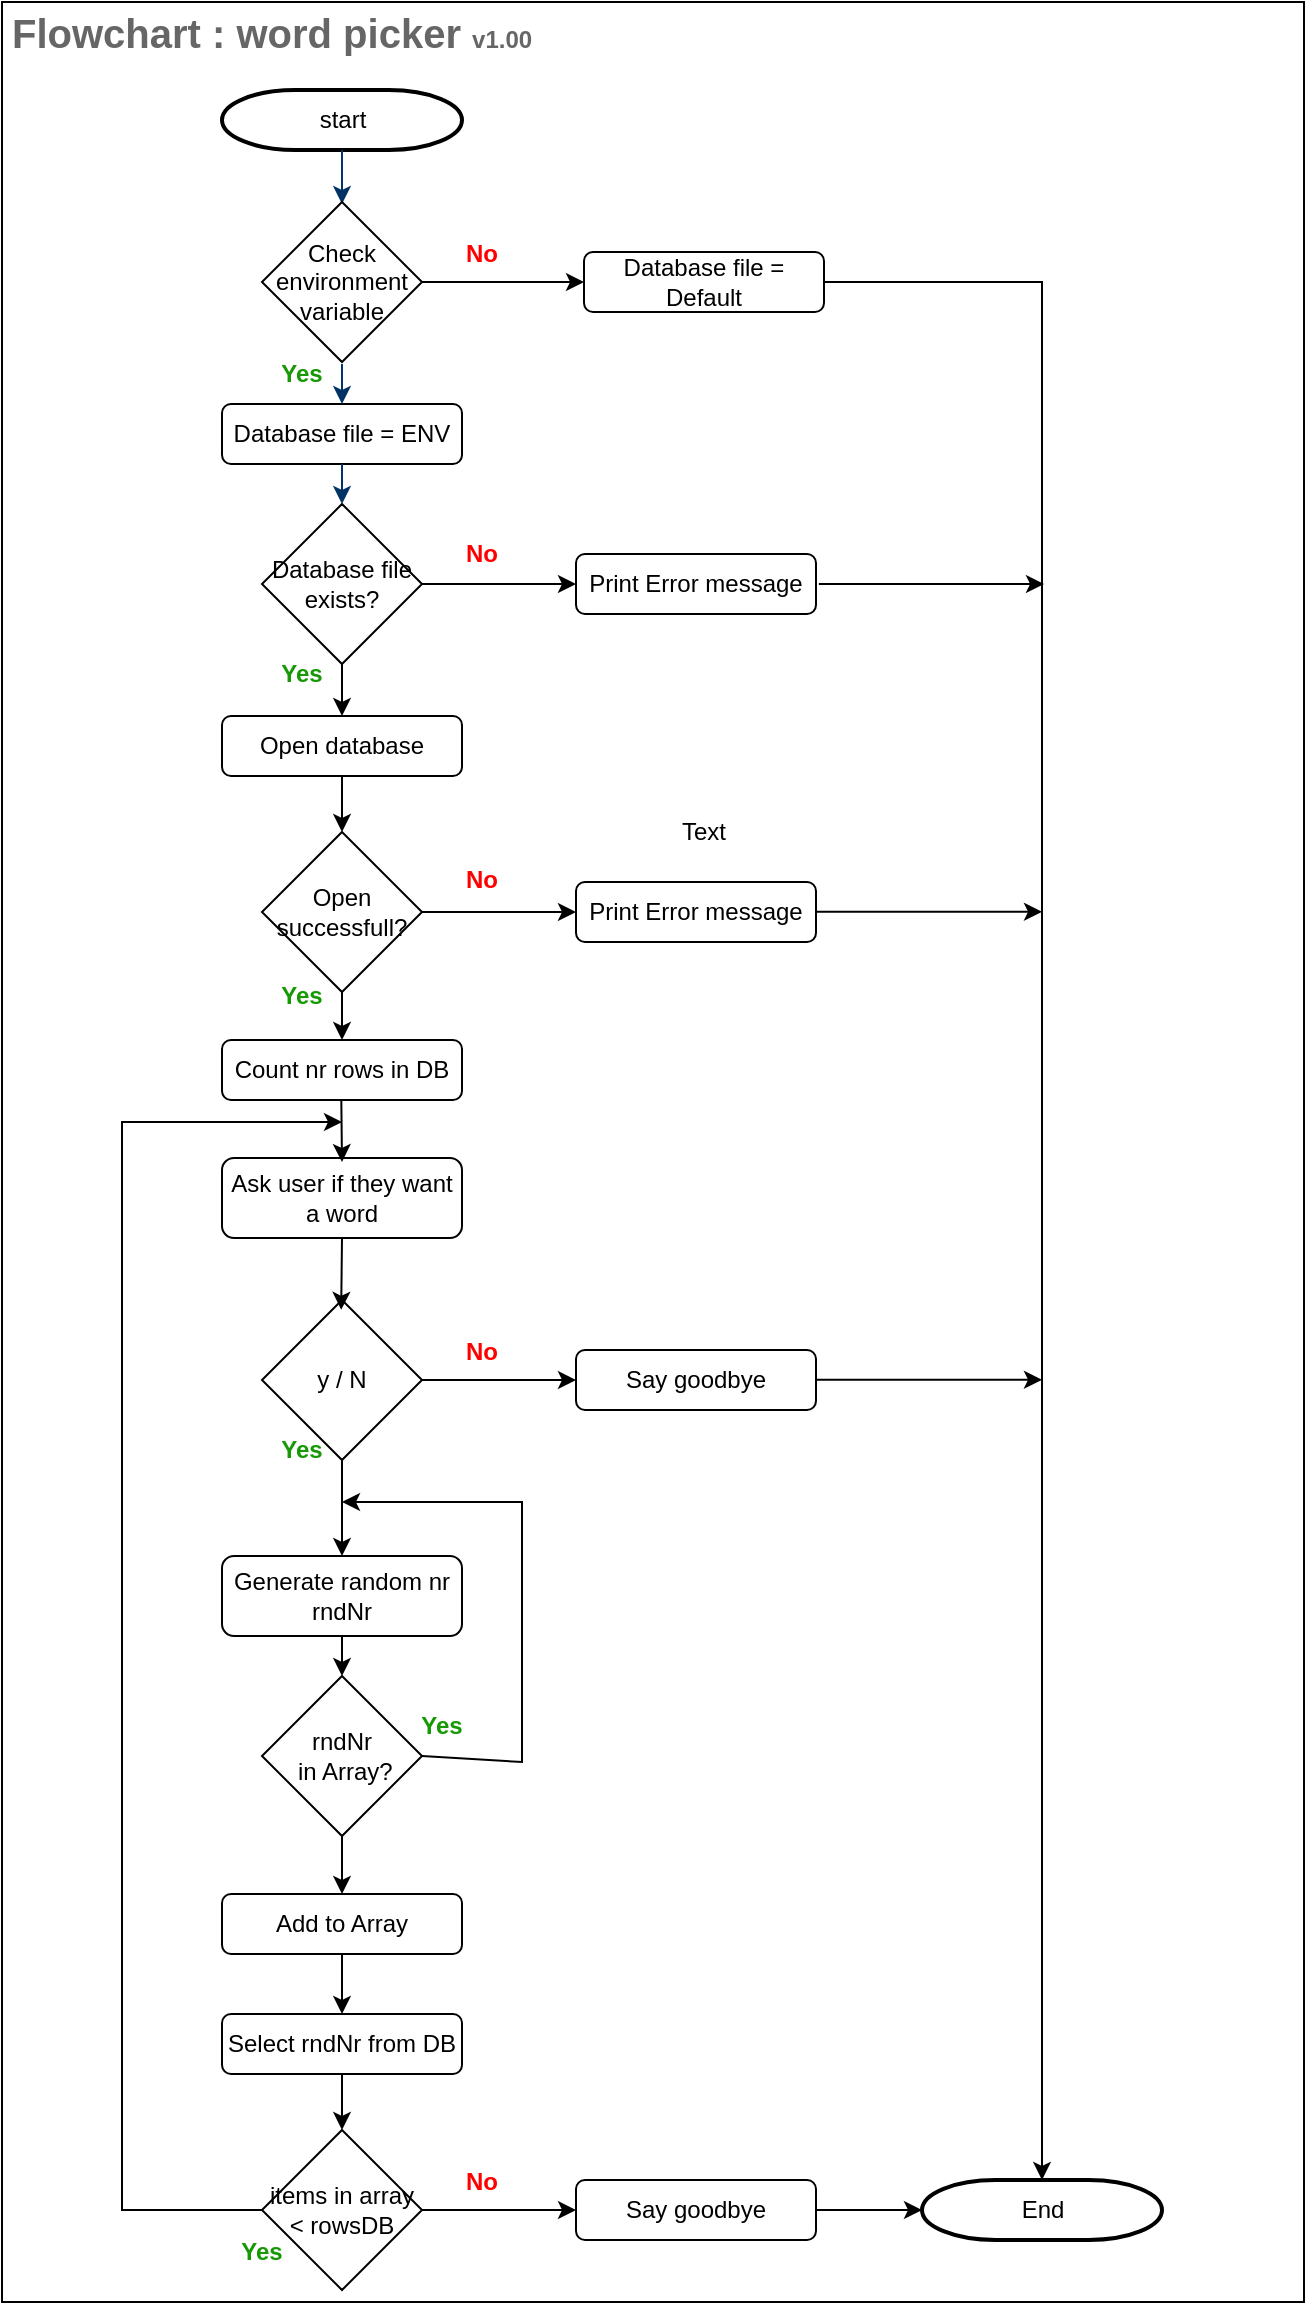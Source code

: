 <mxfile version="22.1.2" type="device">
  <diagram id="6a731a19-8d31-9384-78a2-239565b7b9f0" name="Page-1">
    <mxGraphModel dx="810" dy="473" grid="1" gridSize="10" guides="1" tooltips="1" connect="1" arrows="1" fold="1" page="1" pageScale="1" pageWidth="827" pageHeight="1169" background="none" math="0" shadow="0">
      <root>
        <mxCell id="0" />
        <mxCell id="1" parent="0" />
        <mxCell id="4j2DN5LJYeAY7rgg3D23-122" value="" style="rounded=0;whiteSpace=wrap;html=1;" vertex="1" parent="1">
          <mxGeometry x="109" y="10" width="651" height="1150" as="geometry" />
        </mxCell>
        <mxCell id="2" value="start" style="shape=mxgraph.flowchart.terminator;strokeWidth=2;gradientColor=none;gradientDirection=north;fontStyle=0;html=1;" parent="1" vertex="1">
          <mxGeometry x="219" y="54" width="120" height="30" as="geometry" />
        </mxCell>
        <mxCell id="7" style="fontStyle=1;strokeColor=#003366;strokeWidth=1;html=1;" parent="1" source="2" edge="1">
          <mxGeometry relative="1" as="geometry">
            <mxPoint x="279" y="111" as="targetPoint" />
          </mxGeometry>
        </mxCell>
        <mxCell id="4j2DN5LJYeAY7rgg3D23-55" value="Check environment variable" style="rhombus;whiteSpace=wrap;html=1;" vertex="1" parent="1">
          <mxGeometry x="239" y="110" width="80" height="80" as="geometry" />
        </mxCell>
        <mxCell id="4j2DN5LJYeAY7rgg3D23-58" value="Database file exists?" style="rhombus;whiteSpace=wrap;html=1;" vertex="1" parent="1">
          <mxGeometry x="239" y="261" width="80" height="80" as="geometry" />
        </mxCell>
        <mxCell id="4j2DN5LJYeAY7rgg3D23-62" value="Open successfull?" style="rhombus;whiteSpace=wrap;html=1;" vertex="1" parent="1">
          <mxGeometry x="239" y="425" width="80" height="80" as="geometry" />
        </mxCell>
        <mxCell id="4j2DN5LJYeAY7rgg3D23-64" value="Count nr rows in DB" style="rounded=1;whiteSpace=wrap;html=1;" vertex="1" parent="1">
          <mxGeometry x="219" y="529" width="120" height="30" as="geometry" />
        </mxCell>
        <mxCell id="4j2DN5LJYeAY7rgg3D23-66" value="Generate random nr&lt;br&gt;rndNr" style="rounded=1;whiteSpace=wrap;html=1;" vertex="1" parent="1">
          <mxGeometry x="219" y="787" width="120" height="40" as="geometry" />
        </mxCell>
        <mxCell id="4j2DN5LJYeAY7rgg3D23-67" value="rndNr&lt;br&gt;&amp;nbsp;in Array?" style="rhombus;whiteSpace=wrap;html=1;" vertex="1" parent="1">
          <mxGeometry x="239" y="847" width="80" height="80" as="geometry" />
        </mxCell>
        <mxCell id="4j2DN5LJYeAY7rgg3D23-68" value="Add to Array" style="rounded=1;whiteSpace=wrap;html=1;" vertex="1" parent="1">
          <mxGeometry x="219" y="956" width="120" height="30" as="geometry" />
        </mxCell>
        <mxCell id="4j2DN5LJYeAY7rgg3D23-69" value="Select rndNr from DB" style="rounded=1;whiteSpace=wrap;html=1;" vertex="1" parent="1">
          <mxGeometry x="219" y="1016" width="120" height="30" as="geometry" />
        </mxCell>
        <mxCell id="4j2DN5LJYeAY7rgg3D23-70" value="Ask user if they want a word" style="rounded=1;whiteSpace=wrap;html=1;" vertex="1" parent="1">
          <mxGeometry x="219" y="588" width="120" height="40" as="geometry" />
        </mxCell>
        <mxCell id="4j2DN5LJYeAY7rgg3D23-71" value="y / N" style="rhombus;whiteSpace=wrap;html=1;" vertex="1" parent="1">
          <mxGeometry x="239" y="659" width="80" height="80" as="geometry" />
        </mxCell>
        <mxCell id="4j2DN5LJYeAY7rgg3D23-72" value="items in array &amp;lt; rowsDB" style="rhombus;whiteSpace=wrap;html=1;" vertex="1" parent="1">
          <mxGeometry x="239" y="1074" width="80" height="80" as="geometry" />
        </mxCell>
        <mxCell id="4j2DN5LJYeAY7rgg3D23-73" value="Open database" style="rounded=1;whiteSpace=wrap;html=1;" vertex="1" parent="1">
          <mxGeometry x="219" y="367" width="120" height="30" as="geometry" />
        </mxCell>
        <mxCell id="4j2DN5LJYeAY7rgg3D23-74" value="Database file = ENV" style="rounded=1;whiteSpace=wrap;html=1;" vertex="1" parent="1">
          <mxGeometry x="219" y="211" width="120" height="30" as="geometry" />
        </mxCell>
        <mxCell id="4j2DN5LJYeAY7rgg3D23-75" value="Database file = Default" style="rounded=1;whiteSpace=wrap;html=1;" vertex="1" parent="1">
          <mxGeometry x="400" y="135" width="120" height="30" as="geometry" />
        </mxCell>
        <mxCell id="4j2DN5LJYeAY7rgg3D23-77" value="Say goodbye" style="rounded=1;whiteSpace=wrap;html=1;" vertex="1" parent="1">
          <mxGeometry x="396" y="684" width="120" height="30" as="geometry" />
        </mxCell>
        <mxCell id="4j2DN5LJYeAY7rgg3D23-78" value="Print Error message" style="rounded=1;whiteSpace=wrap;html=1;" vertex="1" parent="1">
          <mxGeometry x="396" y="286" width="120" height="30" as="geometry" />
        </mxCell>
        <mxCell id="4j2DN5LJYeAY7rgg3D23-79" value="Print Error message" style="rounded=1;whiteSpace=wrap;html=1;" vertex="1" parent="1">
          <mxGeometry x="396" y="450" width="120" height="30" as="geometry" />
        </mxCell>
        <mxCell id="4j2DN5LJYeAY7rgg3D23-80" value="" style="endArrow=classic;html=1;rounded=0;exitX=0.5;exitY=1;exitDx=0;exitDy=0;entryX=0.5;entryY=0;entryDx=0;entryDy=0;" edge="1" parent="1" source="4j2DN5LJYeAY7rgg3D23-58" target="4j2DN5LJYeAY7rgg3D23-73">
          <mxGeometry width="50" height="50" relative="1" as="geometry">
            <mxPoint x="689" y="430" as="sourcePoint" />
            <mxPoint x="739" y="380" as="targetPoint" />
          </mxGeometry>
        </mxCell>
        <mxCell id="4j2DN5LJYeAY7rgg3D23-81" value="" style="endArrow=classic;html=1;rounded=0;exitX=0.5;exitY=1;exitDx=0;exitDy=0;entryX=0.5;entryY=0;entryDx=0;entryDy=0;" edge="1" parent="1" source="4j2DN5LJYeAY7rgg3D23-73" target="4j2DN5LJYeAY7rgg3D23-62">
          <mxGeometry width="50" height="50" relative="1" as="geometry">
            <mxPoint x="289" y="340" as="sourcePoint" />
            <mxPoint x="289" y="380" as="targetPoint" />
          </mxGeometry>
        </mxCell>
        <mxCell id="4j2DN5LJYeAY7rgg3D23-82" value="" style="endArrow=classic;html=1;rounded=0;exitX=0.5;exitY=1;exitDx=0;exitDy=0;entryX=0.5;entryY=0;entryDx=0;entryDy=0;" edge="1" parent="1" source="4j2DN5LJYeAY7rgg3D23-62" target="4j2DN5LJYeAY7rgg3D23-64">
          <mxGeometry width="50" height="50" relative="1" as="geometry">
            <mxPoint x="299" y="350" as="sourcePoint" />
            <mxPoint x="299" y="390" as="targetPoint" />
          </mxGeometry>
        </mxCell>
        <mxCell id="4j2DN5LJYeAY7rgg3D23-83" value="" style="endArrow=classic;html=1;rounded=0;exitX=0.5;exitY=1;exitDx=0;exitDy=0;" edge="1" parent="1">
          <mxGeometry width="50" height="50" relative="1" as="geometry">
            <mxPoint x="278.66" y="559" as="sourcePoint" />
            <mxPoint x="279" y="590" as="targetPoint" />
          </mxGeometry>
        </mxCell>
        <mxCell id="4j2DN5LJYeAY7rgg3D23-84" value="" style="endArrow=classic;html=1;rounded=0;exitX=0.5;exitY=1;exitDx=0;exitDy=0;entryX=0.495;entryY=0.061;entryDx=0;entryDy=0;entryPerimeter=0;" edge="1" parent="1" source="4j2DN5LJYeAY7rgg3D23-70" target="4j2DN5LJYeAY7rgg3D23-71">
          <mxGeometry width="50" height="50" relative="1" as="geometry">
            <mxPoint x="299" y="420" as="sourcePoint" />
            <mxPoint x="299" y="470" as="targetPoint" />
          </mxGeometry>
        </mxCell>
        <mxCell id="4j2DN5LJYeAY7rgg3D23-85" style="fontStyle=1;strokeColor=#003366;strokeWidth=1;html=1;entryX=0.5;entryY=0;entryDx=0;entryDy=0;" edge="1" parent="1" target="4j2DN5LJYeAY7rgg3D23-74">
          <mxGeometry relative="1" as="geometry">
            <mxPoint x="279" y="191" as="sourcePoint" />
            <mxPoint x="289" y="121" as="targetPoint" />
          </mxGeometry>
        </mxCell>
        <mxCell id="4j2DN5LJYeAY7rgg3D23-86" style="fontStyle=1;strokeColor=#003366;strokeWidth=1;html=1;exitX=0.5;exitY=1;exitDx=0;exitDy=0;" edge="1" parent="1" source="4j2DN5LJYeAY7rgg3D23-74" target="4j2DN5LJYeAY7rgg3D23-58">
          <mxGeometry relative="1" as="geometry">
            <mxPoint x="349" y="220" as="sourcePoint" />
            <mxPoint x="349" y="260" as="targetPoint" />
          </mxGeometry>
        </mxCell>
        <mxCell id="4j2DN5LJYeAY7rgg3D23-88" value="" style="endArrow=classic;html=1;rounded=0;entryX=0.5;entryY=0;entryDx=0;entryDy=0;" edge="1" parent="1" target="4j2DN5LJYeAY7rgg3D23-66">
          <mxGeometry width="50" height="50" relative="1" as="geometry">
            <mxPoint x="279" y="739" as="sourcePoint" />
            <mxPoint x="279" y="759" as="targetPoint" />
          </mxGeometry>
        </mxCell>
        <mxCell id="4j2DN5LJYeAY7rgg3D23-89" value="" style="endArrow=classic;html=1;rounded=0;exitX=1;exitY=0.5;exitDx=0;exitDy=0;entryX=0;entryY=0.5;entryDx=0;entryDy=0;" edge="1" parent="1" source="4j2DN5LJYeAY7rgg3D23-62" target="4j2DN5LJYeAY7rgg3D23-79">
          <mxGeometry width="50" height="50" relative="1" as="geometry">
            <mxPoint x="298.66" y="580" as="sourcePoint" />
            <mxPoint x="299" y="625" as="targetPoint" />
          </mxGeometry>
        </mxCell>
        <mxCell id="4j2DN5LJYeAY7rgg3D23-90" value="" style="endArrow=classic;html=1;rounded=0;exitX=1;exitY=0.5;exitDx=0;exitDy=0;entryX=0;entryY=0.5;entryDx=0;entryDy=0;" edge="1" parent="1" source="4j2DN5LJYeAY7rgg3D23-71" target="4j2DN5LJYeAY7rgg3D23-77">
          <mxGeometry width="50" height="50" relative="1" as="geometry">
            <mxPoint x="329" y="459" as="sourcePoint" />
            <mxPoint x="372" y="459" as="targetPoint" />
          </mxGeometry>
        </mxCell>
        <mxCell id="4j2DN5LJYeAY7rgg3D23-91" value="" style="endArrow=classic;html=1;rounded=0;exitX=0.5;exitY=1;exitDx=0;exitDy=0;entryX=0.5;entryY=0;entryDx=0;entryDy=0;" edge="1" parent="1" source="4j2DN5LJYeAY7rgg3D23-66" target="4j2DN5LJYeAY7rgg3D23-67">
          <mxGeometry width="50" height="50" relative="1" as="geometry">
            <mxPoint x="399" y="897" as="sourcePoint" />
            <mxPoint x="449" y="847" as="targetPoint" />
          </mxGeometry>
        </mxCell>
        <mxCell id="4j2DN5LJYeAY7rgg3D23-92" value="" style="endArrow=classic;html=1;rounded=0;exitX=0.5;exitY=1;exitDx=0;exitDy=0;entryX=0.5;entryY=0;entryDx=0;entryDy=0;" edge="1" parent="1" source="4j2DN5LJYeAY7rgg3D23-67" target="4j2DN5LJYeAY7rgg3D23-68">
          <mxGeometry width="50" height="50" relative="1" as="geometry">
            <mxPoint x="399" y="910" as="sourcePoint" />
            <mxPoint x="449" y="860" as="targetPoint" />
          </mxGeometry>
        </mxCell>
        <mxCell id="4j2DN5LJYeAY7rgg3D23-93" value="" style="endArrow=classic;html=1;rounded=0;exitX=0.5;exitY=1;exitDx=0;exitDy=0;entryX=0.5;entryY=0;entryDx=0;entryDy=0;" edge="1" parent="1" source="4j2DN5LJYeAY7rgg3D23-68" target="4j2DN5LJYeAY7rgg3D23-69">
          <mxGeometry width="50" height="50" relative="1" as="geometry">
            <mxPoint x="399" y="910" as="sourcePoint" />
            <mxPoint x="449" y="860" as="targetPoint" />
          </mxGeometry>
        </mxCell>
        <mxCell id="4j2DN5LJYeAY7rgg3D23-94" value="" style="endArrow=classic;html=1;rounded=0;exitX=0.5;exitY=1;exitDx=0;exitDy=0;entryX=0.5;entryY=0;entryDx=0;entryDy=0;" edge="1" parent="1" source="4j2DN5LJYeAY7rgg3D23-69" target="4j2DN5LJYeAY7rgg3D23-72">
          <mxGeometry width="50" height="50" relative="1" as="geometry">
            <mxPoint x="399" y="910" as="sourcePoint" />
            <mxPoint x="449" y="860" as="targetPoint" />
          </mxGeometry>
        </mxCell>
        <mxCell id="4j2DN5LJYeAY7rgg3D23-95" value="" style="endArrow=classic;html=1;rounded=0;exitX=0;exitY=0.5;exitDx=0;exitDy=0;" edge="1" parent="1" source="4j2DN5LJYeAY7rgg3D23-72">
          <mxGeometry width="50" height="50" relative="1" as="geometry">
            <mxPoint x="399" y="1050" as="sourcePoint" />
            <mxPoint x="279" y="570" as="targetPoint" />
            <Array as="points">
              <mxPoint x="169" y="1114" />
              <mxPoint x="169" y="700" />
              <mxPoint x="169" y="570" />
            </Array>
          </mxGeometry>
        </mxCell>
        <mxCell id="4j2DN5LJYeAY7rgg3D23-96" value="" style="endArrow=classic;html=1;rounded=0;exitX=1;exitY=0.5;exitDx=0;exitDy=0;" edge="1" parent="1" source="4j2DN5LJYeAY7rgg3D23-67">
          <mxGeometry width="50" height="50" relative="1" as="geometry">
            <mxPoint x="319" y="870" as="sourcePoint" />
            <mxPoint x="279" y="760" as="targetPoint" />
            <Array as="points">
              <mxPoint x="369" y="890" />
              <mxPoint x="369" y="760" />
            </Array>
          </mxGeometry>
        </mxCell>
        <mxCell id="4j2DN5LJYeAY7rgg3D23-97" value="Say goodbye" style="rounded=1;whiteSpace=wrap;html=1;" vertex="1" parent="1">
          <mxGeometry x="396" y="1099" width="120" height="30" as="geometry" />
        </mxCell>
        <mxCell id="4j2DN5LJYeAY7rgg3D23-98" value="" style="endArrow=classic;html=1;rounded=0;exitX=1;exitY=0.5;exitDx=0;exitDy=0;entryX=0;entryY=0.5;entryDx=0;entryDy=0;" edge="1" parent="1" target="4j2DN5LJYeAY7rgg3D23-97" source="4j2DN5LJYeAY7rgg3D23-72">
          <mxGeometry width="50" height="50" relative="1" as="geometry">
            <mxPoint x="319" y="1120" as="sourcePoint" />
            <mxPoint x="372" y="880" as="targetPoint" />
          </mxGeometry>
        </mxCell>
        <mxCell id="4j2DN5LJYeAY7rgg3D23-99" value="" style="endArrow=classic;html=1;rounded=0;exitX=1;exitY=0.5;exitDx=0;exitDy=0;entryX=0;entryY=0.5;entryDx=0;entryDy=0;" edge="1" parent="1" source="4j2DN5LJYeAY7rgg3D23-58" target="4j2DN5LJYeAY7rgg3D23-78">
          <mxGeometry width="50" height="50" relative="1" as="geometry">
            <mxPoint x="329" y="494" as="sourcePoint" />
            <mxPoint x="372" y="494" as="targetPoint" />
          </mxGeometry>
        </mxCell>
        <mxCell id="4j2DN5LJYeAY7rgg3D23-100" value="" style="endArrow=classic;html=1;rounded=0;entryX=0;entryY=0.5;entryDx=0;entryDy=0;exitX=1;exitY=0.5;exitDx=0;exitDy=0;" edge="1" parent="1" source="4j2DN5LJYeAY7rgg3D23-55" target="4j2DN5LJYeAY7rgg3D23-75">
          <mxGeometry width="50" height="50" relative="1" as="geometry">
            <mxPoint x="318" y="148" as="sourcePoint" />
            <mxPoint x="406" y="321" as="targetPoint" />
          </mxGeometry>
        </mxCell>
        <mxCell id="4j2DN5LJYeAY7rgg3D23-101" value="End" style="shape=mxgraph.flowchart.terminator;strokeWidth=2;gradientColor=none;gradientDirection=north;fontStyle=0;html=1;" vertex="1" parent="1">
          <mxGeometry x="569" y="1099" width="120" height="30" as="geometry" />
        </mxCell>
        <mxCell id="4j2DN5LJYeAY7rgg3D23-102" value="&lt;b&gt;Yes&lt;/b&gt;" style="text;html=1;strokeColor=none;fillColor=none;align=center;verticalAlign=middle;whiteSpace=wrap;rounded=0;fontColor=#169905;" vertex="1" parent="1">
          <mxGeometry x="229" y="181" width="60" height="30" as="geometry" />
        </mxCell>
        <mxCell id="4j2DN5LJYeAY7rgg3D23-103" value="&lt;b&gt;Yes&lt;/b&gt;" style="text;html=1;strokeColor=none;fillColor=none;align=center;verticalAlign=middle;whiteSpace=wrap;rounded=0;fontColor=#169905;" vertex="1" parent="1">
          <mxGeometry x="229" y="331" width="60" height="30" as="geometry" />
        </mxCell>
        <mxCell id="4j2DN5LJYeAY7rgg3D23-104" value="&lt;b&gt;Yes&lt;/b&gt;" style="text;html=1;strokeColor=none;fillColor=none;align=center;verticalAlign=middle;whiteSpace=wrap;rounded=0;fontColor=#169905;" vertex="1" parent="1">
          <mxGeometry x="229" y="492" width="60" height="30" as="geometry" />
        </mxCell>
        <mxCell id="4j2DN5LJYeAY7rgg3D23-105" value="&lt;b&gt;Yes&lt;/b&gt;" style="text;html=1;strokeColor=none;fillColor=none;align=center;verticalAlign=middle;whiteSpace=wrap;rounded=0;fontColor=#169905;" vertex="1" parent="1">
          <mxGeometry x="229" y="719" width="60" height="30" as="geometry" />
        </mxCell>
        <mxCell id="4j2DN5LJYeAY7rgg3D23-106" value="&lt;b&gt;Yes&lt;/b&gt;" style="text;html=1;strokeColor=none;fillColor=none;align=center;verticalAlign=middle;whiteSpace=wrap;rounded=0;fontColor=#169905;" vertex="1" parent="1">
          <mxGeometry x="299" y="857" width="60" height="30" as="geometry" />
        </mxCell>
        <mxCell id="4j2DN5LJYeAY7rgg3D23-107" value="&lt;b&gt;Yes&lt;/b&gt;" style="text;html=1;strokeColor=none;fillColor=none;align=center;verticalAlign=middle;whiteSpace=wrap;rounded=0;fontColor=#169905;" vertex="1" parent="1">
          <mxGeometry x="209" y="1120" width="60" height="30" as="geometry" />
        </mxCell>
        <mxCell id="4j2DN5LJYeAY7rgg3D23-108" value="" style="endArrow=classic;html=1;rounded=0;exitX=1;exitY=0.5;exitDx=0;exitDy=0;entryX=0;entryY=0.5;entryDx=0;entryDy=0;entryPerimeter=0;" edge="1" parent="1" source="4j2DN5LJYeAY7rgg3D23-97" target="4j2DN5LJYeAY7rgg3D23-101">
          <mxGeometry width="50" height="50" relative="1" as="geometry">
            <mxPoint x="329" y="1130" as="sourcePoint" />
            <mxPoint x="406" y="1130" as="targetPoint" />
          </mxGeometry>
        </mxCell>
        <mxCell id="4j2DN5LJYeAY7rgg3D23-110" value="" style="endArrow=classic;html=1;rounded=0;exitX=1;exitY=0.5;exitDx=0;exitDy=0;" edge="1" parent="1" source="4j2DN5LJYeAY7rgg3D23-75" target="4j2DN5LJYeAY7rgg3D23-101">
          <mxGeometry width="50" height="50" relative="1" as="geometry">
            <mxPoint x="399" y="340" as="sourcePoint" />
            <mxPoint x="449" y="290" as="targetPoint" />
            <Array as="points">
              <mxPoint x="629" y="150" />
            </Array>
          </mxGeometry>
        </mxCell>
        <mxCell id="4j2DN5LJYeAY7rgg3D23-111" value="&lt;b&gt;&lt;font color=&quot;#ff0000&quot;&gt;No&lt;/font&gt;&lt;/b&gt;" style="text;html=1;strokeColor=none;fillColor=none;align=center;verticalAlign=middle;whiteSpace=wrap;rounded=0;fontColor=#169905;" vertex="1" parent="1">
          <mxGeometry x="319" y="121" width="60" height="30" as="geometry" />
        </mxCell>
        <mxCell id="4j2DN5LJYeAY7rgg3D23-112" value="&lt;b&gt;&lt;font color=&quot;#ff0000&quot;&gt;No&lt;/font&gt;&lt;/b&gt;" style="text;html=1;strokeColor=none;fillColor=none;align=center;verticalAlign=middle;whiteSpace=wrap;rounded=0;fontColor=#169905;" vertex="1" parent="1">
          <mxGeometry x="319" y="271" width="60" height="30" as="geometry" />
        </mxCell>
        <mxCell id="4j2DN5LJYeAY7rgg3D23-113" value="&lt;b&gt;&lt;font color=&quot;#ff0000&quot;&gt;No&lt;/font&gt;&lt;/b&gt;" style="text;html=1;strokeColor=none;fillColor=none;align=center;verticalAlign=middle;whiteSpace=wrap;rounded=0;fontColor=#169905;" vertex="1" parent="1">
          <mxGeometry x="319" y="434" width="60" height="30" as="geometry" />
        </mxCell>
        <mxCell id="4j2DN5LJYeAY7rgg3D23-114" value="&lt;b&gt;&lt;font color=&quot;#ff0000&quot;&gt;No&lt;/font&gt;&lt;/b&gt;" style="text;html=1;strokeColor=none;fillColor=none;align=center;verticalAlign=middle;whiteSpace=wrap;rounded=0;fontColor=#169905;" vertex="1" parent="1">
          <mxGeometry x="319" y="670" width="60" height="30" as="geometry" />
        </mxCell>
        <mxCell id="4j2DN5LJYeAY7rgg3D23-115" value="&lt;b&gt;&lt;font color=&quot;#ff0000&quot;&gt;No&lt;/font&gt;&lt;/b&gt;" style="text;html=1;strokeColor=none;fillColor=none;align=center;verticalAlign=middle;whiteSpace=wrap;rounded=0;fontColor=#169905;" vertex="1" parent="1">
          <mxGeometry x="319" y="1085" width="60" height="30" as="geometry" />
        </mxCell>
        <mxCell id="4j2DN5LJYeAY7rgg3D23-116" value="" style="endArrow=classic;html=1;rounded=0;exitX=1.012;exitY=0.501;exitDx=0;exitDy=0;exitPerimeter=0;" edge="1" parent="1" source="4j2DN5LJYeAY7rgg3D23-78">
          <mxGeometry width="50" height="50" relative="1" as="geometry">
            <mxPoint x="520" y="301" as="sourcePoint" />
            <mxPoint x="630" y="301" as="targetPoint" />
          </mxGeometry>
        </mxCell>
        <mxCell id="4j2DN5LJYeAY7rgg3D23-117" value="" style="endArrow=classic;html=1;rounded=0;exitX=1.012;exitY=0.501;exitDx=0;exitDy=0;exitPerimeter=0;" edge="1" parent="1">
          <mxGeometry width="50" height="50" relative="1" as="geometry">
            <mxPoint x="516" y="464.9" as="sourcePoint" />
            <mxPoint x="629" y="464.9" as="targetPoint" />
          </mxGeometry>
        </mxCell>
        <mxCell id="4j2DN5LJYeAY7rgg3D23-118" value="" style="endArrow=classic;html=1;rounded=0;exitX=1.012;exitY=0.501;exitDx=0;exitDy=0;exitPerimeter=0;" edge="1" parent="1">
          <mxGeometry width="50" height="50" relative="1" as="geometry">
            <mxPoint x="516" y="698.9" as="sourcePoint" />
            <mxPoint x="629" y="698.9" as="targetPoint" />
          </mxGeometry>
        </mxCell>
        <mxCell id="4j2DN5LJYeAY7rgg3D23-119" value="Text" style="text;html=1;strokeColor=none;fillColor=none;align=center;verticalAlign=middle;whiteSpace=wrap;rounded=0;" vertex="1" parent="1">
          <mxGeometry x="430" y="410" width="60" height="30" as="geometry" />
        </mxCell>
        <mxCell id="4j2DN5LJYeAY7rgg3D23-121" value="&lt;b&gt;&lt;font color=&quot;#666666&quot; style=&quot;font-size: 20px;&quot;&gt;Flowchart : word picker &lt;/font&gt;&lt;font color=&quot;#666666&quot; style=&quot;font-size: 12px;&quot;&gt;v1.00&lt;/font&gt;&lt;/b&gt;" style="text;html=1;strokeColor=none;fillColor=none;align=left;verticalAlign=middle;whiteSpace=wrap;rounded=0;" vertex="1" parent="1">
          <mxGeometry x="112" y="10" width="610" height="30" as="geometry" />
        </mxCell>
      </root>
    </mxGraphModel>
  </diagram>
</mxfile>
